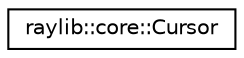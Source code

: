 digraph "Graphical Class Hierarchy"
{
 // LATEX_PDF_SIZE
  edge [fontname="Helvetica",fontsize="10",labelfontname="Helvetica",labelfontsize="10"];
  node [fontname="Helvetica",fontsize="10",shape=record];
  rankdir="LR";
  Node0 [label="raylib::core::Cursor",height=0.2,width=0.4,color="black", fillcolor="white", style="filled",URL="$classraylib_1_1core_1_1_cursor.html",tooltip="The cursor static class that will manage the raylib cursor."];
}
